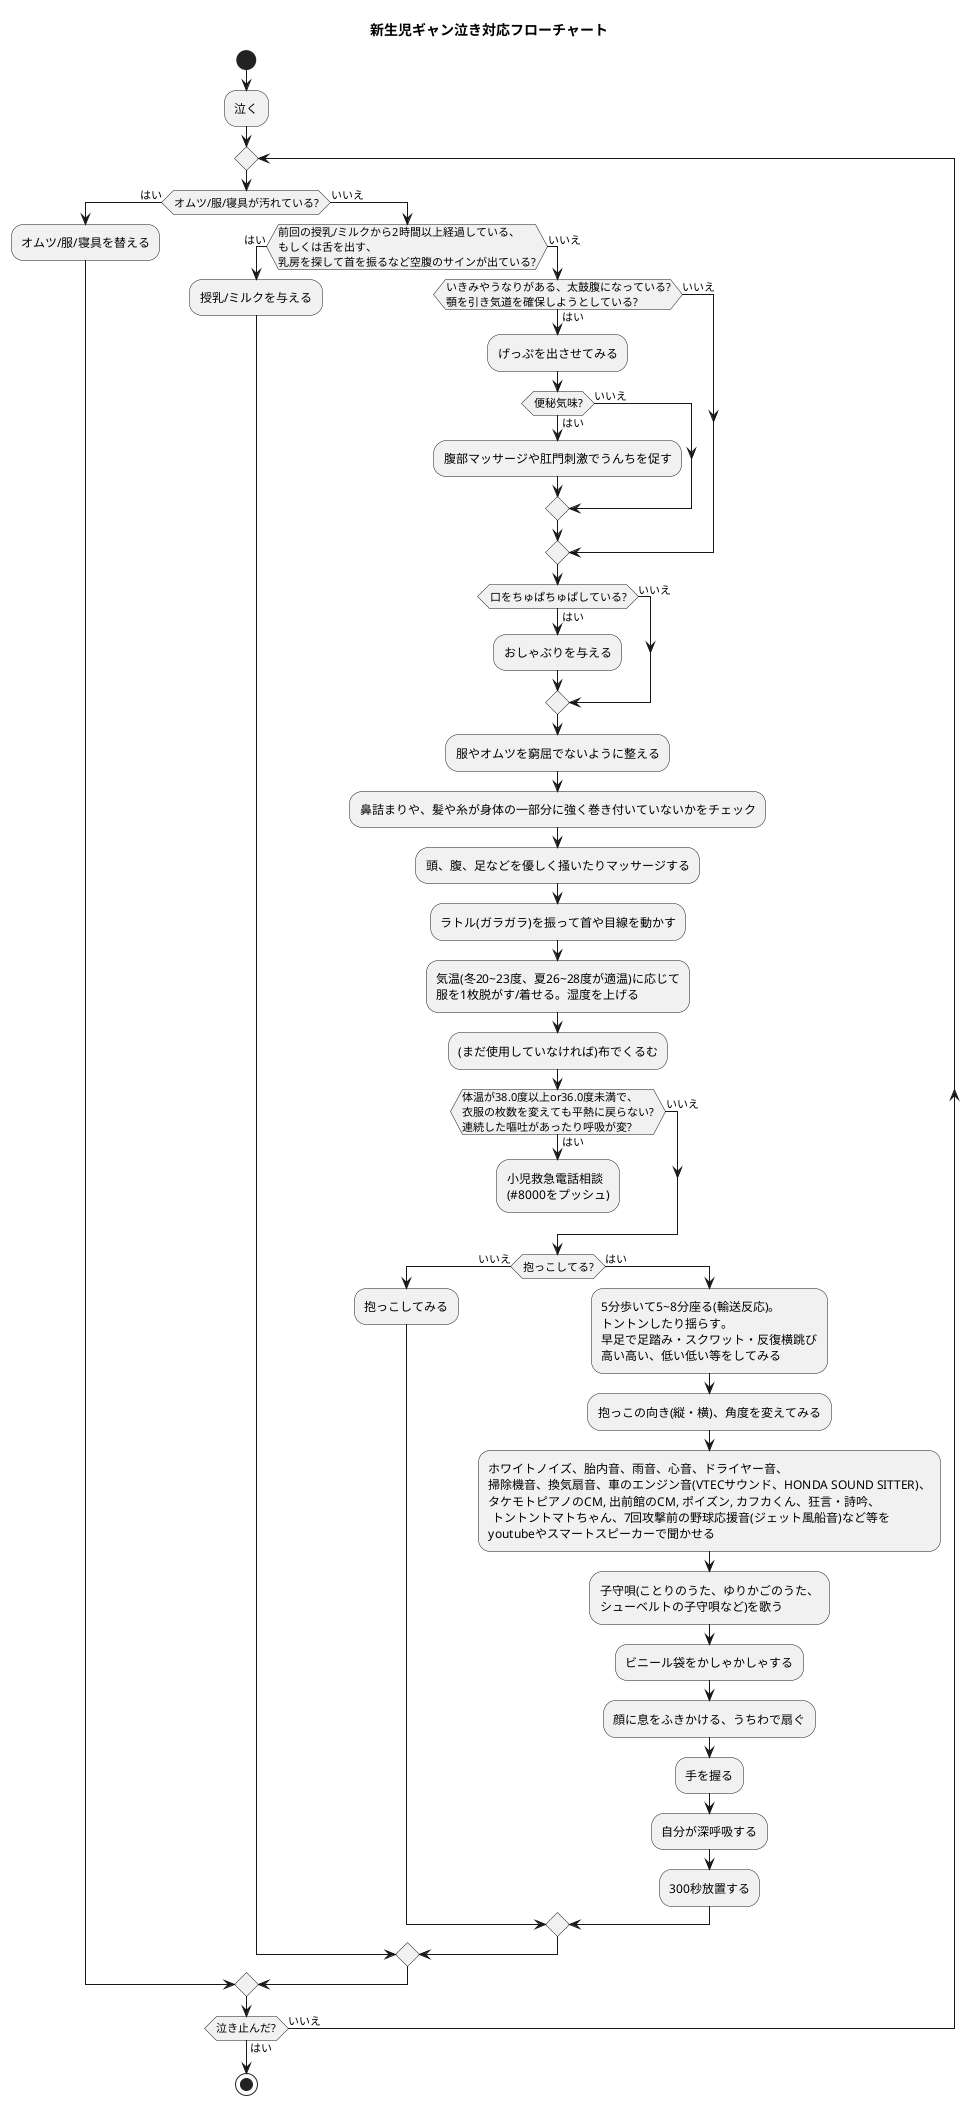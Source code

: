 @startuml

title 新生児ギャン泣き対応フローチャート
start

:泣く;

repeat;
  if (オムツ/服/寝具が汚れている?) then (はい)
    :オムツ/服/寝具を替える;
  else (いいえ)
    if (前回の授乳/ミルクから2時間以上経過している、\nもしくは舌を出す、\n乳房を探して首を振るなど空腹のサインが出ている?) then (はい)
      :授乳/ミルクを与える;
    else (いいえ)
      if (いきみやうなりがある、太鼓腹になっている?\n顎を引き気道を確保しようとしている?) then (はい)
        :げっぷを出させてみる;
        if (便秘気味?) then (はい)
          :腹部マッサージや肛門刺激でうんちを促す;
        else (いいえ)
        endif
      else (いいえ)
      endif
      if (口をちゅぱちゅぱしている?) then (はい)
        :おしゃぶりを与える;
      else (いいえ)
      endif
      :服やオムツを窮屈でないように整える;
      :鼻詰まりや、髪や糸が身体の一部分に強く巻き付いていないかをチェック;
      :頭、腹、足などを優しく掻いたりマッサージする;
      :ラトル(ガラガラ)を振って首や目線を動かす;
      :気温(冬20~23度、夏26~28度が適温)に応じて\n服を1枚脱がす/着せる。湿度を上げる;
      :(まだ使用していなければ)布でくるむ;
      if (体温が38.0度以上or36.0度未満で、\n衣服の枚数を変えても平熱に戻らない?\n連続した嘔吐があったり呼吸が変?) then (はい)
        :小児救急電話相談\n(#8000をプッシュ);
        kill
      else (いいえ)
      endif
      if (抱っこしてる?) then (いいえ)
        :抱っこしてみる;
      else (はい)
        :5分歩いて5~8分座る(輸送反応)。\nトントンしたり揺らす。\n早足で足踏み・スクワット・反復横跳び\n高い高い、低い低い等をしてみる;
        :抱っこの向き(縦・横)、角度を変えてみる;
        :ホワイトノイズ、胎内音、雨音、心音、ドライヤー音、\n掃除機音、換気扇音、車のエンジン音(VTECサウンド、HONDA SOUND SITTER)、\nタケモトピアノのCM, 出前館のCM, ポイズン, カフカくん、狂言・詩吟、 \n トントントマトちゃん、7回攻撃前の野球応援音(ジェット風船音)など等を\nyoutubeやスマートスピーカーで聞かせる;
        :子守唄(ことりのうた、ゆりかごのうた、\nシューベルトの子守唄など)を歌う;
        :ビニール袋をかしゃかしゃする;
        :顔に息をふきかける、うちわで扇ぐ;
        :手を握る;
        :自分が深呼吸する;
        :300秒放置する;
      endif
    endif
  endif
repeat while (泣き止んだ?) is (いいえ) not (はい)

stop

@enduml